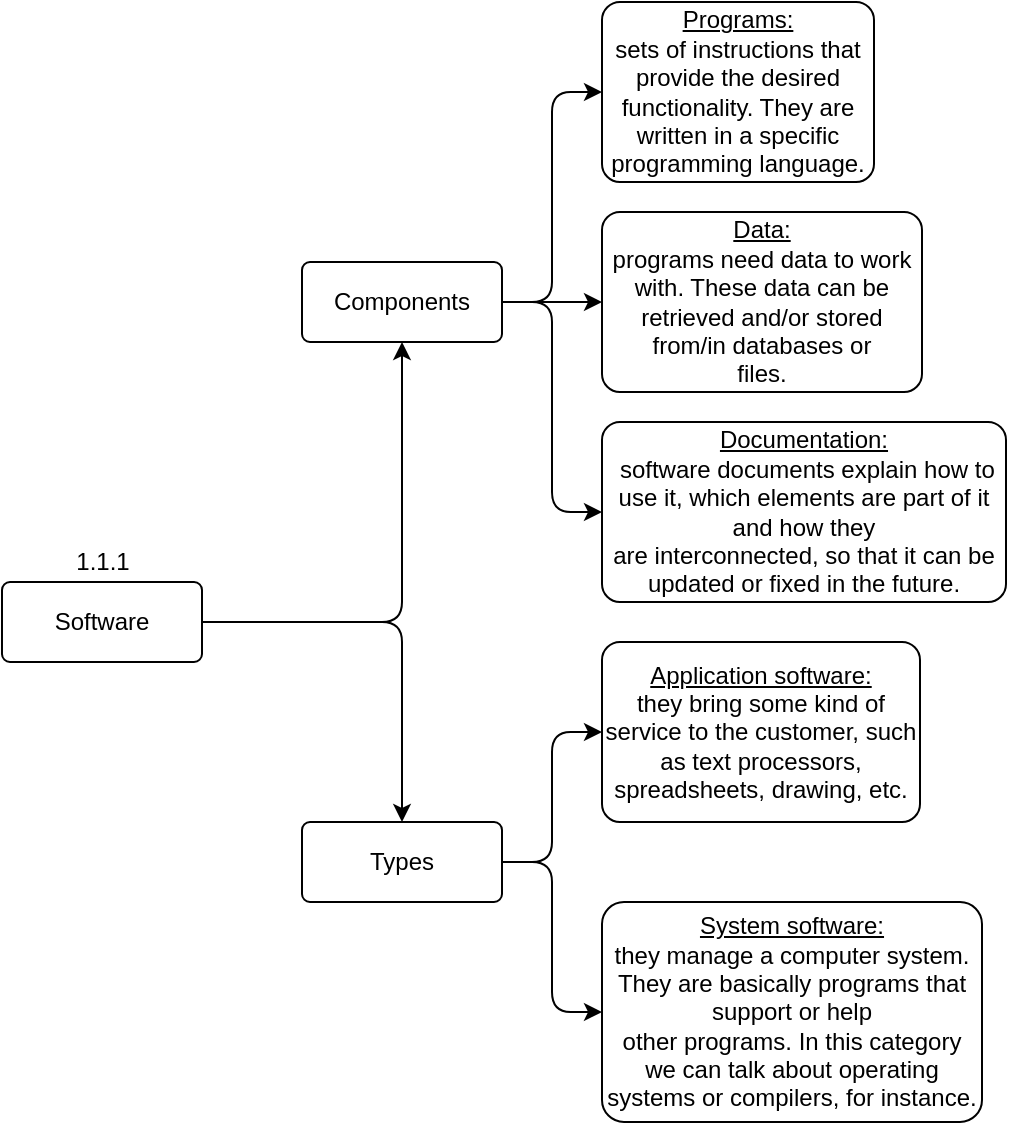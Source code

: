 <mxfile version="13.7.9" type="device"><diagram id="qGqgVV38pgPEGyanLrqJ" name="Página-1"><mxGraphModel dx="782" dy="649" grid="1" gridSize="10" guides="1" tooltips="1" connect="1" arrows="1" fold="1" page="1" pageScale="1" pageWidth="827" pageHeight="1169" math="0" shadow="0"><root><mxCell id="0"/><mxCell id="1" parent="0"/><mxCell id="oCvF2v_qIK2F1Io3aIwj-9" style="edgeStyle=orthogonalEdgeStyle;orthogonalLoop=1;jettySize=auto;html=1;entryX=0.5;entryY=1;entryDx=0;entryDy=0;" edge="1" parent="1" source="oCvF2v_qIK2F1Io3aIwj-1" target="oCvF2v_qIK2F1Io3aIwj-2"><mxGeometry relative="1" as="geometry"/></mxCell><mxCell id="oCvF2v_qIK2F1Io3aIwj-10" style="edgeStyle=orthogonalEdgeStyle;orthogonalLoop=1;jettySize=auto;html=1;" edge="1" parent="1" source="oCvF2v_qIK2F1Io3aIwj-1" target="oCvF2v_qIK2F1Io3aIwj-3"><mxGeometry relative="1" as="geometry"/></mxCell><mxCell id="oCvF2v_qIK2F1Io3aIwj-1" value="Software" style="arcSize=10;whiteSpace=wrap;html=1;align=center;rounded=1;" vertex="1" parent="1"><mxGeometry x="10" y="360" width="100" height="40" as="geometry"/></mxCell><mxCell id="oCvF2v_qIK2F1Io3aIwj-12" style="edgeStyle=orthogonalEdgeStyle;orthogonalLoop=1;jettySize=auto;html=1;entryX=0;entryY=0.5;entryDx=0;entryDy=0;" edge="1" parent="1" source="oCvF2v_qIK2F1Io3aIwj-2" target="oCvF2v_qIK2F1Io3aIwj-4"><mxGeometry relative="1" as="geometry"/></mxCell><mxCell id="oCvF2v_qIK2F1Io3aIwj-13" style="edgeStyle=orthogonalEdgeStyle;orthogonalLoop=1;jettySize=auto;html=1;entryX=0;entryY=0.5;entryDx=0;entryDy=0;" edge="1" parent="1" source="oCvF2v_qIK2F1Io3aIwj-2" target="oCvF2v_qIK2F1Io3aIwj-5"><mxGeometry relative="1" as="geometry"/></mxCell><mxCell id="oCvF2v_qIK2F1Io3aIwj-14" style="edgeStyle=orthogonalEdgeStyle;orthogonalLoop=1;jettySize=auto;html=1;entryX=0;entryY=0.5;entryDx=0;entryDy=0;" edge="1" parent="1" source="oCvF2v_qIK2F1Io3aIwj-2" target="oCvF2v_qIK2F1Io3aIwj-6"><mxGeometry relative="1" as="geometry"/></mxCell><mxCell id="oCvF2v_qIK2F1Io3aIwj-2" value="Components" style="arcSize=10;whiteSpace=wrap;html=1;align=center;rounded=1;" vertex="1" parent="1"><mxGeometry x="160" y="200" width="100" height="40" as="geometry"/></mxCell><mxCell id="oCvF2v_qIK2F1Io3aIwj-15" style="edgeStyle=orthogonalEdgeStyle;orthogonalLoop=1;jettySize=auto;html=1;entryX=0;entryY=0.5;entryDx=0;entryDy=0;" edge="1" parent="1" source="oCvF2v_qIK2F1Io3aIwj-3" target="oCvF2v_qIK2F1Io3aIwj-7"><mxGeometry relative="1" as="geometry"/></mxCell><mxCell id="oCvF2v_qIK2F1Io3aIwj-16" style="edgeStyle=orthogonalEdgeStyle;orthogonalLoop=1;jettySize=auto;html=1;entryX=0;entryY=0.5;entryDx=0;entryDy=0;" edge="1" parent="1" source="oCvF2v_qIK2F1Io3aIwj-3" target="oCvF2v_qIK2F1Io3aIwj-8"><mxGeometry relative="1" as="geometry"/></mxCell><mxCell id="oCvF2v_qIK2F1Io3aIwj-3" value="Types" style="arcSize=10;whiteSpace=wrap;html=1;align=center;rounded=1;" vertex="1" parent="1"><mxGeometry x="160" y="480" width="100" height="40" as="geometry"/></mxCell><mxCell id="oCvF2v_qIK2F1Io3aIwj-4" value="&lt;u&gt;Programs:&lt;/u&gt;&lt;br&gt;&lt;div&gt;sets of instructions that provide the desired functionality. They are written in a specific&lt;/div&gt;&lt;div&gt;programming language.&lt;/div&gt;" style="arcSize=10;whiteSpace=wrap;html=1;align=center;rounded=1;" vertex="1" parent="1"><mxGeometry x="310" y="70" width="136" height="90" as="geometry"/></mxCell><mxCell id="oCvF2v_qIK2F1Io3aIwj-5" value="&lt;u&gt;Data:&lt;br&gt;&lt;/u&gt;&lt;div&gt;programs need data to work with. These data can be retrieved and/or stored from/in databases or&lt;/div&gt;&lt;div&gt;files.&lt;/div&gt;" style="arcSize=10;whiteSpace=wrap;html=1;align=center;rounded=1;" vertex="1" parent="1"><mxGeometry x="310" y="175" width="160" height="90" as="geometry"/></mxCell><mxCell id="oCvF2v_qIK2F1Io3aIwj-6" value="&lt;div&gt;&lt;u&gt;Documentation:&lt;/u&gt;&lt;/div&gt;&lt;div&gt;&amp;nbsp;software documents explain how to use it, which elements are part of it and how they&lt;/div&gt;&lt;div&gt;are interconnected, so that it can be updated or fixed in the future.&lt;/div&gt;" style="arcSize=10;whiteSpace=wrap;html=1;align=center;rounded=1;" vertex="1" parent="1"><mxGeometry x="310" y="280" width="202" height="90" as="geometry"/></mxCell><mxCell id="oCvF2v_qIK2F1Io3aIwj-7" value="&lt;div&gt;&lt;u&gt;Application software:&lt;/u&gt;&lt;/div&gt;&lt;div&gt;they bring some kind of service to the customer, such as text processors,&lt;/div&gt;&lt;div&gt;spreadsheets, drawing, etc.&lt;/div&gt;" style="arcSize=10;whiteSpace=wrap;html=1;align=center;rounded=1;" vertex="1" parent="1"><mxGeometry x="310" y="390" width="159" height="90" as="geometry"/></mxCell><mxCell id="oCvF2v_qIK2F1Io3aIwj-8" value="&lt;div&gt;&lt;u&gt;System software:&lt;/u&gt;&lt;/div&gt;&lt;div&gt;they manage a computer system. They are basically programs that support or help&lt;/div&gt;&lt;div&gt;other programs. In this category we can talk about operating systems or compilers, for instance.&lt;/div&gt;" style="arcSize=10;whiteSpace=wrap;html=1;align=center;rounded=1;" vertex="1" parent="1"><mxGeometry x="310" y="520" width="190" height="110" as="geometry"/></mxCell><mxCell id="oCvF2v_qIK2F1Io3aIwj-17" value="1.1.1" style="text;html=1;resizable=0;autosize=1;align=center;verticalAlign=middle;points=[];fillColor=none;strokeColor=none;rounded=1;" vertex="1" parent="1"><mxGeometry x="40" y="340" width="40" height="20" as="geometry"/></mxCell></root></mxGraphModel></diagram></mxfile>